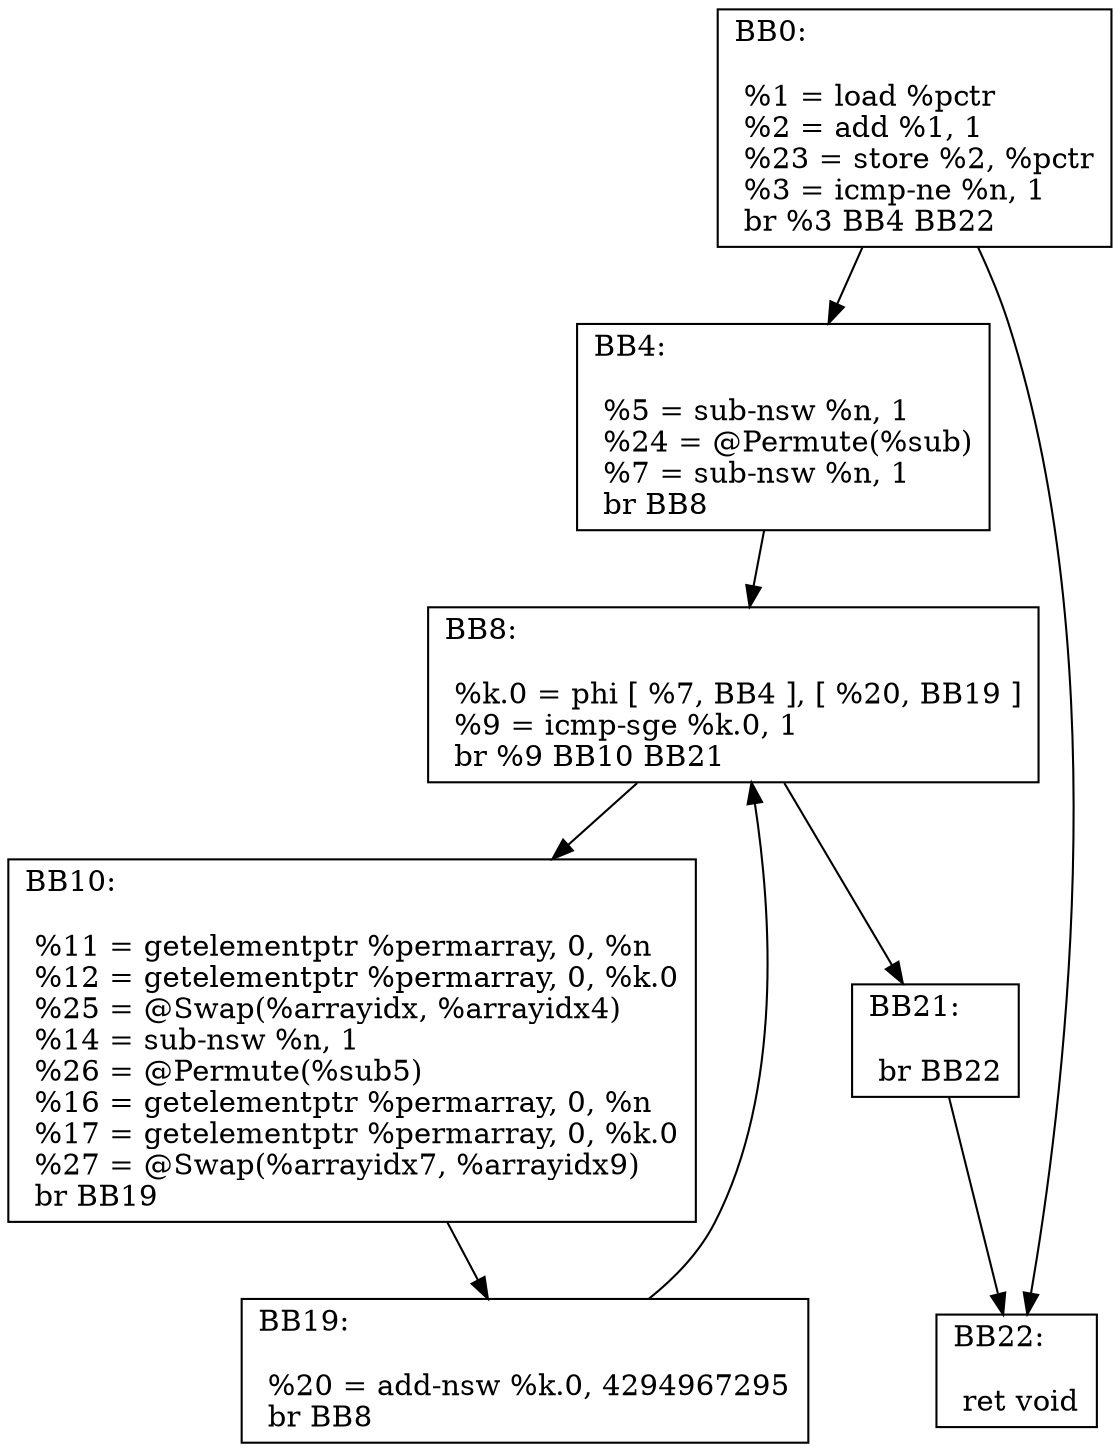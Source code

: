 digraph "CFG for 'Permute' function" {
	AA0 [shape=record, label="{BB0:\l\l  %1 = load %pctr\l %2 = add %1,  1\l %23 = store %2,  %pctr\l %3 = icmp-ne %n,  1\l br %3 BB4 BB22\l}"];
	AA0 -> AA4
	AA0 -> AA22
	AA4 [shape=record, label="{BB4:\l\l  %5 = sub-nsw %n,  1\l %24 = @Permute(%sub)\l %7 = sub-nsw %n,  1\l br  BB8\l}"];
	AA4 -> AA8
	AA8 [shape=record, label="{BB8:\l\l  %k.0 = phi [  %7, BB4 ], [  %20, BB19 ]\l %9 = icmp-sge %k.0,  1\l br %9 BB10 BB21\l}"];
	AA8 -> AA10
	AA8 -> AA21
	AA10 [shape=record, label="{BB10:\l\l  %11 = getelementptr %permarray,  0,  %n\l %12 = getelementptr %permarray,  0,  %k.0\l %25 = @Swap(%arrayidx, %arrayidx4)\l %14 = sub-nsw %n,  1\l %26 = @Permute(%sub5)\l %16 = getelementptr %permarray,  0,  %n\l %17 = getelementptr %permarray,  0,  %k.0\l %27 = @Swap(%arrayidx7, %arrayidx9)\l br  BB19\l}"];
	AA10 -> AA19
	AA19 [shape=record, label="{BB19:\l\l  %20 = add-nsw %k.0,  4294967295\l br  BB8\l}"];
	AA19 -> AA8
	AA21 [shape=record, label="{BB21:\l\l  br  BB22\l}"];
	AA21 -> AA22
	AA22 [shape=record, label="{BB22:\l\l  ret void\l}"];
}
